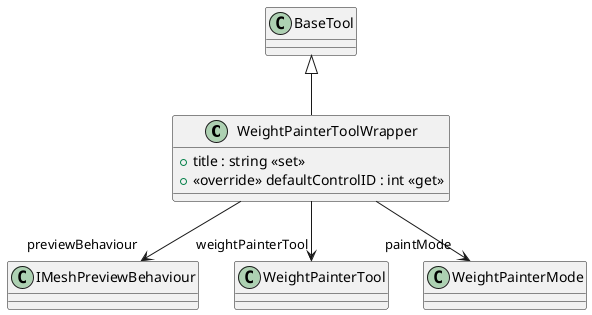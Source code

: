 @startuml
class WeightPainterToolWrapper {
    + title : string <<set>>
    + <<override>> defaultControlID : int <<get>>
}
BaseTool <|-- WeightPainterToolWrapper
WeightPainterToolWrapper --> "previewBehaviour" IMeshPreviewBehaviour
WeightPainterToolWrapper --> "weightPainterTool" WeightPainterTool
WeightPainterToolWrapper --> "paintMode" WeightPainterMode
@enduml
